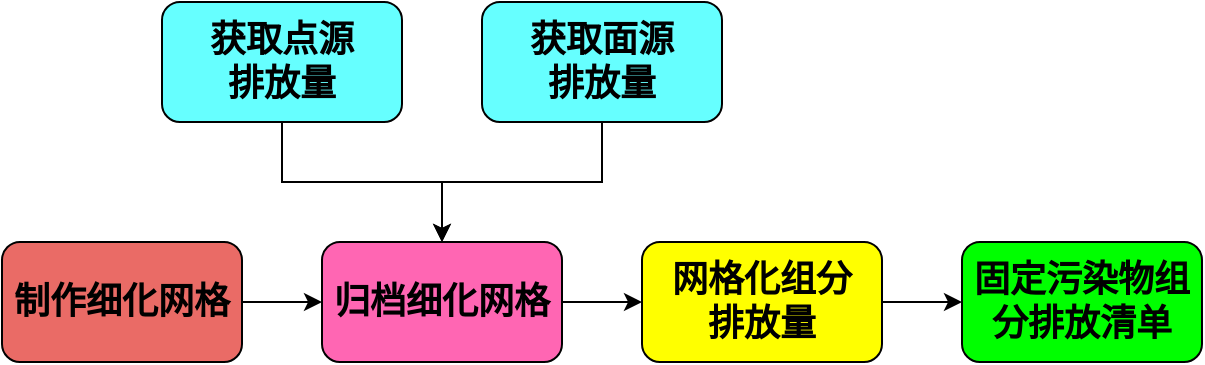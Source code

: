 <mxfile version="13.10.2" type="github">
  <diagram id="f9NyfckiiJossvdt055z" name="Page-1">
    <mxGraphModel dx="868" dy="425" grid="1" gridSize="10" guides="1" tooltips="1" connect="1" arrows="1" fold="1" page="1" pageScale="1" pageWidth="1169" pageHeight="827" math="0" shadow="0">
      <root>
        <mxCell id="0" />
        <mxCell id="1" parent="0" />
        <mxCell id="be0HQfdEvNLFxTAmw1J4-1" style="edgeStyle=orthogonalEdgeStyle;rounded=0;orthogonalLoop=1;jettySize=auto;html=1;exitX=1;exitY=0.5;exitDx=0;exitDy=0;entryX=0;entryY=0.5;entryDx=0;entryDy=0;" edge="1" parent="1" source="be0HQfdEvNLFxTAmw1J4-2" target="be0HQfdEvNLFxTAmw1J4-4">
          <mxGeometry relative="1" as="geometry" />
        </mxCell>
        <mxCell id="be0HQfdEvNLFxTAmw1J4-2" value="&lt;b&gt;&lt;font style=&quot;font-size: 18px&quot;&gt;制作细化网格&lt;/font&gt;&lt;/b&gt;" style="rounded=1;whiteSpace=wrap;html=1;fillColor=#EA6B66;" vertex="1" parent="1">
          <mxGeometry x="120" y="240" width="120" height="60" as="geometry" />
        </mxCell>
        <mxCell id="be0HQfdEvNLFxTAmw1J4-3" style="edgeStyle=orthogonalEdgeStyle;rounded=0;orthogonalLoop=1;jettySize=auto;html=1;exitX=1;exitY=0.5;exitDx=0;exitDy=0;entryX=0;entryY=0.5;entryDx=0;entryDy=0;" edge="1" parent="1" source="be0HQfdEvNLFxTAmw1J4-4" target="be0HQfdEvNLFxTAmw1J4-8">
          <mxGeometry relative="1" as="geometry" />
        </mxCell>
        <mxCell id="be0HQfdEvNLFxTAmw1J4-4" value="&lt;b&gt;&lt;font style=&quot;font-size: 18px&quot;&gt;归档细化网格&lt;/font&gt;&lt;/b&gt;" style="rounded=1;whiteSpace=wrap;html=1;fillColor=#FF66B3;" vertex="1" parent="1">
          <mxGeometry x="280" y="240" width="120" height="60" as="geometry" />
        </mxCell>
        <mxCell id="be0HQfdEvNLFxTAmw1J4-13" style="edgeStyle=orthogonalEdgeStyle;rounded=0;orthogonalLoop=1;jettySize=auto;html=1;exitX=0.5;exitY=1;exitDx=0;exitDy=0;entryX=0.5;entryY=0;entryDx=0;entryDy=0;" edge="1" parent="1" source="be0HQfdEvNLFxTAmw1J4-6" target="be0HQfdEvNLFxTAmw1J4-4">
          <mxGeometry relative="1" as="geometry" />
        </mxCell>
        <mxCell id="be0HQfdEvNLFxTAmw1J4-6" value="&lt;b&gt;&lt;font style=&quot;font-size: 18px&quot;&gt;获取点源&lt;br&gt;排放量&lt;/font&gt;&lt;/b&gt;" style="rounded=1;whiteSpace=wrap;html=1;fillColor=#66FFFF;" vertex="1" parent="1">
          <mxGeometry x="200" y="120" width="120" height="60" as="geometry" />
        </mxCell>
        <mxCell id="be0HQfdEvNLFxTAmw1J4-7" style="edgeStyle=orthogonalEdgeStyle;rounded=0;orthogonalLoop=1;jettySize=auto;html=1;exitX=1;exitY=0.5;exitDx=0;exitDy=0;entryX=0;entryY=0.5;entryDx=0;entryDy=0;" edge="1" parent="1" source="be0HQfdEvNLFxTAmw1J4-8" target="be0HQfdEvNLFxTAmw1J4-9">
          <mxGeometry relative="1" as="geometry" />
        </mxCell>
        <mxCell id="be0HQfdEvNLFxTAmw1J4-8" value="&lt;b&gt;&lt;font style=&quot;font-size: 18px&quot;&gt;网格化组分&lt;br&gt;排放量&lt;/font&gt;&lt;/b&gt;" style="rounded=1;whiteSpace=wrap;html=1;fillColor=#FFFF00;" vertex="1" parent="1">
          <mxGeometry x="440" y="240" width="120" height="60" as="geometry" />
        </mxCell>
        <mxCell id="be0HQfdEvNLFxTAmw1J4-9" value="&lt;b&gt;&lt;font style=&quot;font-size: 18px&quot;&gt;固定污染物组分排放清单&lt;/font&gt;&lt;/b&gt;" style="rounded=1;whiteSpace=wrap;html=1;fillColor=#00FF00;" vertex="1" parent="1">
          <mxGeometry x="600" y="240" width="120" height="60" as="geometry" />
        </mxCell>
        <mxCell id="be0HQfdEvNLFxTAmw1J4-12" style="edgeStyle=orthogonalEdgeStyle;rounded=0;orthogonalLoop=1;jettySize=auto;html=1;exitX=0.5;exitY=1;exitDx=0;exitDy=0;" edge="1" parent="1" source="be0HQfdEvNLFxTAmw1J4-10" target="be0HQfdEvNLFxTAmw1J4-4">
          <mxGeometry relative="1" as="geometry" />
        </mxCell>
        <mxCell id="be0HQfdEvNLFxTAmw1J4-10" value="&lt;b&gt;&lt;font style=&quot;font-size: 18px&quot;&gt;获取面源&lt;br&gt;排放量&lt;/font&gt;&lt;/b&gt;" style="rounded=1;whiteSpace=wrap;html=1;fillColor=#66FFFF;" vertex="1" parent="1">
          <mxGeometry x="360" y="120" width="120" height="60" as="geometry" />
        </mxCell>
      </root>
    </mxGraphModel>
  </diagram>
</mxfile>
